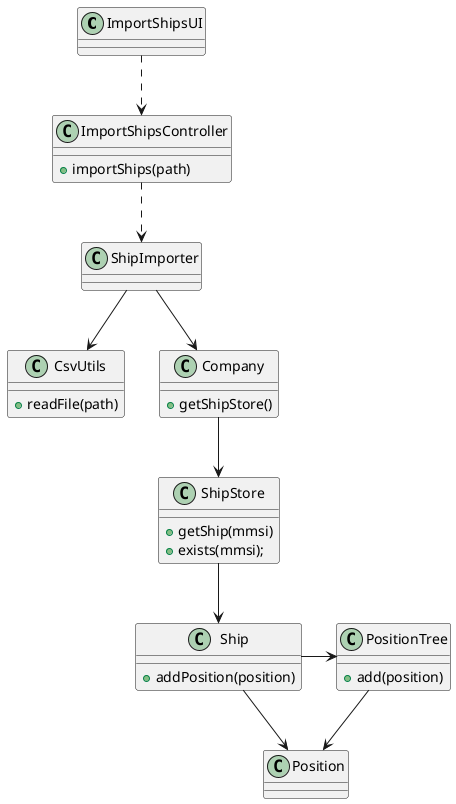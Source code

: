 @startuml
'https://plantuml.com/class-diagram

class ImportShipsUI{
}

class ImportShipsController{
+importShips(path)

}

class ShipImporter{
}

class CsvUtils{
+readFile(path)
}

class Company{
+getShipStore()
}

class ShipStore{
+getShip(mmsi)
+exists(mmsi);
}

class Ship{
+addPosition(position)
}

class Position{
}

class PositionTree{
+add(position)
}

ImportShipsUI ..> ImportShipsController
ImportShipsController ..> ShipImporter
ShipImporter --> CsvUtils
ShipImporter --> Company
Company --> ShipStore
ShipStore --> Ship
Ship -> PositionTree
Ship -> Position
PositionTree --> Position

@enduml